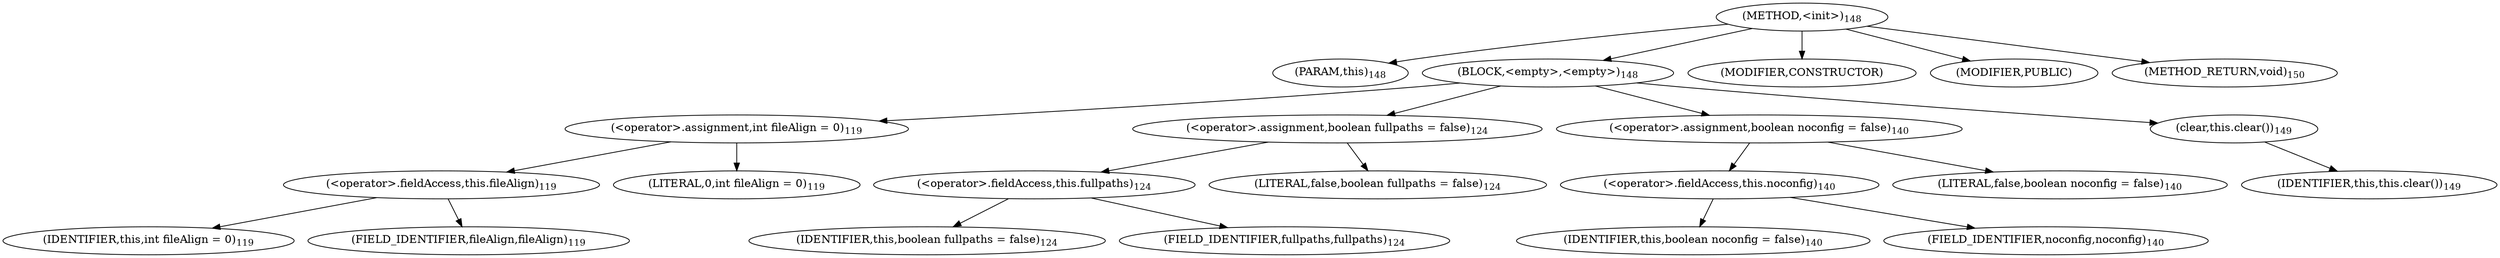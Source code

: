 digraph "&lt;init&gt;" {  
"69" [label = <(METHOD,&lt;init&gt;)<SUB>148</SUB>> ]
"4" [label = <(PARAM,this)<SUB>148</SUB>> ]
"70" [label = <(BLOCK,&lt;empty&gt;,&lt;empty&gt;)<SUB>148</SUB>> ]
"71" [label = <(&lt;operator&gt;.assignment,int fileAlign = 0)<SUB>119</SUB>> ]
"72" [label = <(&lt;operator&gt;.fieldAccess,this.fileAlign)<SUB>119</SUB>> ]
"73" [label = <(IDENTIFIER,this,int fileAlign = 0)<SUB>119</SUB>> ]
"74" [label = <(FIELD_IDENTIFIER,fileAlign,fileAlign)<SUB>119</SUB>> ]
"75" [label = <(LITERAL,0,int fileAlign = 0)<SUB>119</SUB>> ]
"76" [label = <(&lt;operator&gt;.assignment,boolean fullpaths = false)<SUB>124</SUB>> ]
"77" [label = <(&lt;operator&gt;.fieldAccess,this.fullpaths)<SUB>124</SUB>> ]
"78" [label = <(IDENTIFIER,this,boolean fullpaths = false)<SUB>124</SUB>> ]
"79" [label = <(FIELD_IDENTIFIER,fullpaths,fullpaths)<SUB>124</SUB>> ]
"80" [label = <(LITERAL,false,boolean fullpaths = false)<SUB>124</SUB>> ]
"81" [label = <(&lt;operator&gt;.assignment,boolean noconfig = false)<SUB>140</SUB>> ]
"82" [label = <(&lt;operator&gt;.fieldAccess,this.noconfig)<SUB>140</SUB>> ]
"83" [label = <(IDENTIFIER,this,boolean noconfig = false)<SUB>140</SUB>> ]
"84" [label = <(FIELD_IDENTIFIER,noconfig,noconfig)<SUB>140</SUB>> ]
"85" [label = <(LITERAL,false,boolean noconfig = false)<SUB>140</SUB>> ]
"86" [label = <(clear,this.clear())<SUB>149</SUB>> ]
"3" [label = <(IDENTIFIER,this,this.clear())<SUB>149</SUB>> ]
"87" [label = <(MODIFIER,CONSTRUCTOR)> ]
"88" [label = <(MODIFIER,PUBLIC)> ]
"89" [label = <(METHOD_RETURN,void)<SUB>150</SUB>> ]
  "69" -> "4" 
  "69" -> "70" 
  "69" -> "87" 
  "69" -> "88" 
  "69" -> "89" 
  "70" -> "71" 
  "70" -> "76" 
  "70" -> "81" 
  "70" -> "86" 
  "71" -> "72" 
  "71" -> "75" 
  "72" -> "73" 
  "72" -> "74" 
  "76" -> "77" 
  "76" -> "80" 
  "77" -> "78" 
  "77" -> "79" 
  "81" -> "82" 
  "81" -> "85" 
  "82" -> "83" 
  "82" -> "84" 
  "86" -> "3" 
}
